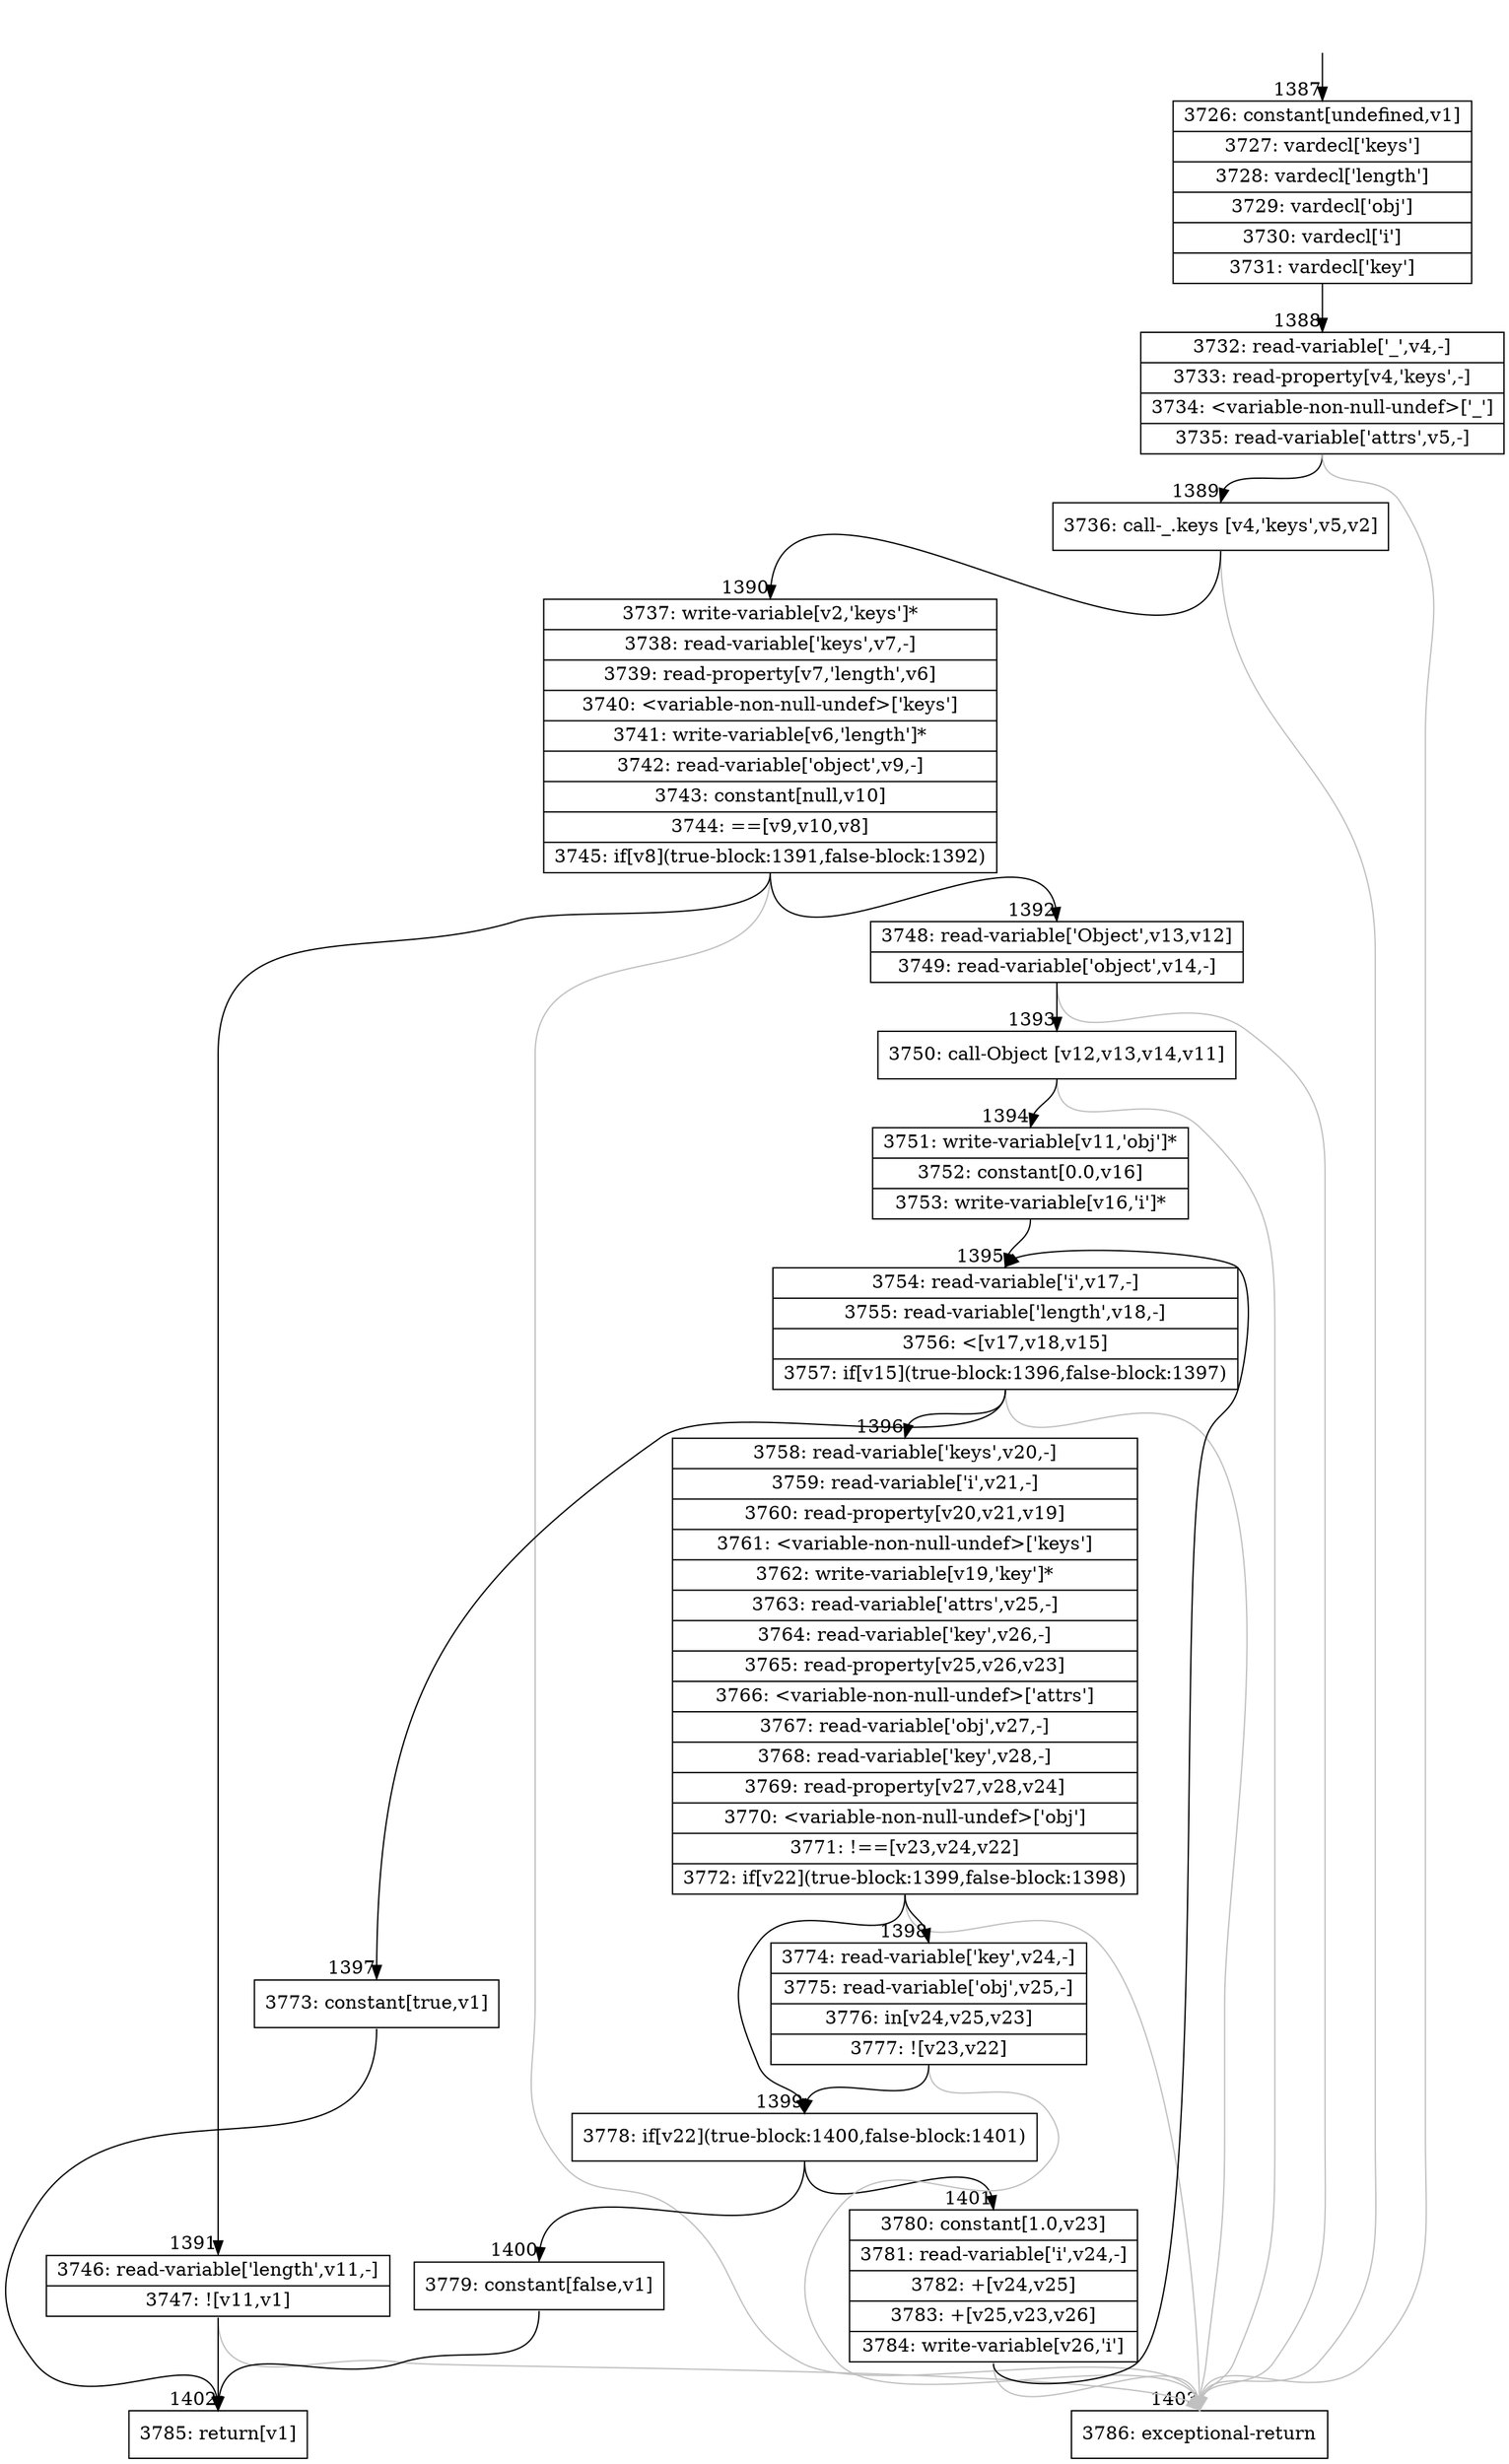 digraph {
rankdir="TD"
BB_entry116[shape=none,label=""];
BB_entry116 -> BB1387 [tailport=s, headport=n, headlabel="    1387"]
BB1387 [shape=record label="{3726: constant[undefined,v1]|3727: vardecl['keys']|3728: vardecl['length']|3729: vardecl['obj']|3730: vardecl['i']|3731: vardecl['key']}" ] 
BB1387 -> BB1388 [tailport=s, headport=n, headlabel="      1388"]
BB1388 [shape=record label="{3732: read-variable['_',v4,-]|3733: read-property[v4,'keys',-]|3734: \<variable-non-null-undef\>['_']|3735: read-variable['attrs',v5,-]}" ] 
BB1388 -> BB1389 [tailport=s, headport=n, headlabel="      1389"]
BB1388 -> BB1403 [tailport=s, headport=n, color=gray, headlabel="      1403"]
BB1389 [shape=record label="{3736: call-_.keys [v4,'keys',v5,v2]}" ] 
BB1389 -> BB1390 [tailport=s, headport=n, headlabel="      1390"]
BB1389 -> BB1403 [tailport=s, headport=n, color=gray]
BB1390 [shape=record label="{3737: write-variable[v2,'keys']*|3738: read-variable['keys',v7,-]|3739: read-property[v7,'length',v6]|3740: \<variable-non-null-undef\>['keys']|3741: write-variable[v6,'length']*|3742: read-variable['object',v9,-]|3743: constant[null,v10]|3744: ==[v9,v10,v8]|3745: if[v8](true-block:1391,false-block:1392)}" ] 
BB1390 -> BB1391 [tailport=s, headport=n, headlabel="      1391"]
BB1390 -> BB1392 [tailport=s, headport=n, headlabel="      1392"]
BB1390 -> BB1403 [tailport=s, headport=n, color=gray]
BB1391 [shape=record label="{3746: read-variable['length',v11,-]|3747: ![v11,v1]}" ] 
BB1391 -> BB1402 [tailport=s, headport=n, headlabel="      1402"]
BB1391 -> BB1403 [tailport=s, headport=n, color=gray]
BB1392 [shape=record label="{3748: read-variable['Object',v13,v12]|3749: read-variable['object',v14,-]}" ] 
BB1392 -> BB1393 [tailport=s, headport=n, headlabel="      1393"]
BB1392 -> BB1403 [tailport=s, headport=n, color=gray]
BB1393 [shape=record label="{3750: call-Object [v12,v13,v14,v11]}" ] 
BB1393 -> BB1394 [tailport=s, headport=n, headlabel="      1394"]
BB1393 -> BB1403 [tailport=s, headport=n, color=gray]
BB1394 [shape=record label="{3751: write-variable[v11,'obj']*|3752: constant[0.0,v16]|3753: write-variable[v16,'i']*}" ] 
BB1394 -> BB1395 [tailport=s, headport=n, headlabel="      1395"]
BB1395 [shape=record label="{3754: read-variable['i',v17,-]|3755: read-variable['length',v18,-]|3756: \<[v17,v18,v15]|3757: if[v15](true-block:1396,false-block:1397)}" ] 
BB1395 -> BB1396 [tailport=s, headport=n, headlabel="      1396"]
BB1395 -> BB1397 [tailport=s, headport=n, headlabel="      1397"]
BB1395 -> BB1403 [tailport=s, headport=n, color=gray]
BB1396 [shape=record label="{3758: read-variable['keys',v20,-]|3759: read-variable['i',v21,-]|3760: read-property[v20,v21,v19]|3761: \<variable-non-null-undef\>['keys']|3762: write-variable[v19,'key']*|3763: read-variable['attrs',v25,-]|3764: read-variable['key',v26,-]|3765: read-property[v25,v26,v23]|3766: \<variable-non-null-undef\>['attrs']|3767: read-variable['obj',v27,-]|3768: read-variable['key',v28,-]|3769: read-property[v27,v28,v24]|3770: \<variable-non-null-undef\>['obj']|3771: !==[v23,v24,v22]|3772: if[v22](true-block:1399,false-block:1398)}" ] 
BB1396 -> BB1399 [tailport=s, headport=n, headlabel="      1399"]
BB1396 -> BB1398 [tailport=s, headport=n, headlabel="      1398"]
BB1396 -> BB1403 [tailport=s, headport=n, color=gray]
BB1397 [shape=record label="{3773: constant[true,v1]}" ] 
BB1397 -> BB1402 [tailport=s, headport=n]
BB1398 [shape=record label="{3774: read-variable['key',v24,-]|3775: read-variable['obj',v25,-]|3776: in[v24,v25,v23]|3777: ![v23,v22]}" ] 
BB1398 -> BB1399 [tailport=s, headport=n]
BB1398 -> BB1403 [tailport=s, headport=n, color=gray]
BB1399 [shape=record label="{3778: if[v22](true-block:1400,false-block:1401)}" ] 
BB1399 -> BB1400 [tailport=s, headport=n, headlabel="      1400"]
BB1399 -> BB1401 [tailport=s, headport=n, headlabel="      1401"]
BB1400 [shape=record label="{3779: constant[false,v1]}" ] 
BB1400 -> BB1402 [tailport=s, headport=n]
BB1401 [shape=record label="{3780: constant[1.0,v23]|3781: read-variable['i',v24,-]|3782: +[v24,v25]|3783: +[v25,v23,v26]|3784: write-variable[v26,'i']}" ] 
BB1401 -> BB1395 [tailport=s, headport=n]
BB1401 -> BB1403 [tailport=s, headport=n, color=gray]
BB1402 [shape=record label="{3785: return[v1]}" ] 
BB1403 [shape=record label="{3786: exceptional-return}" ] 
//#$~ 1120
}
